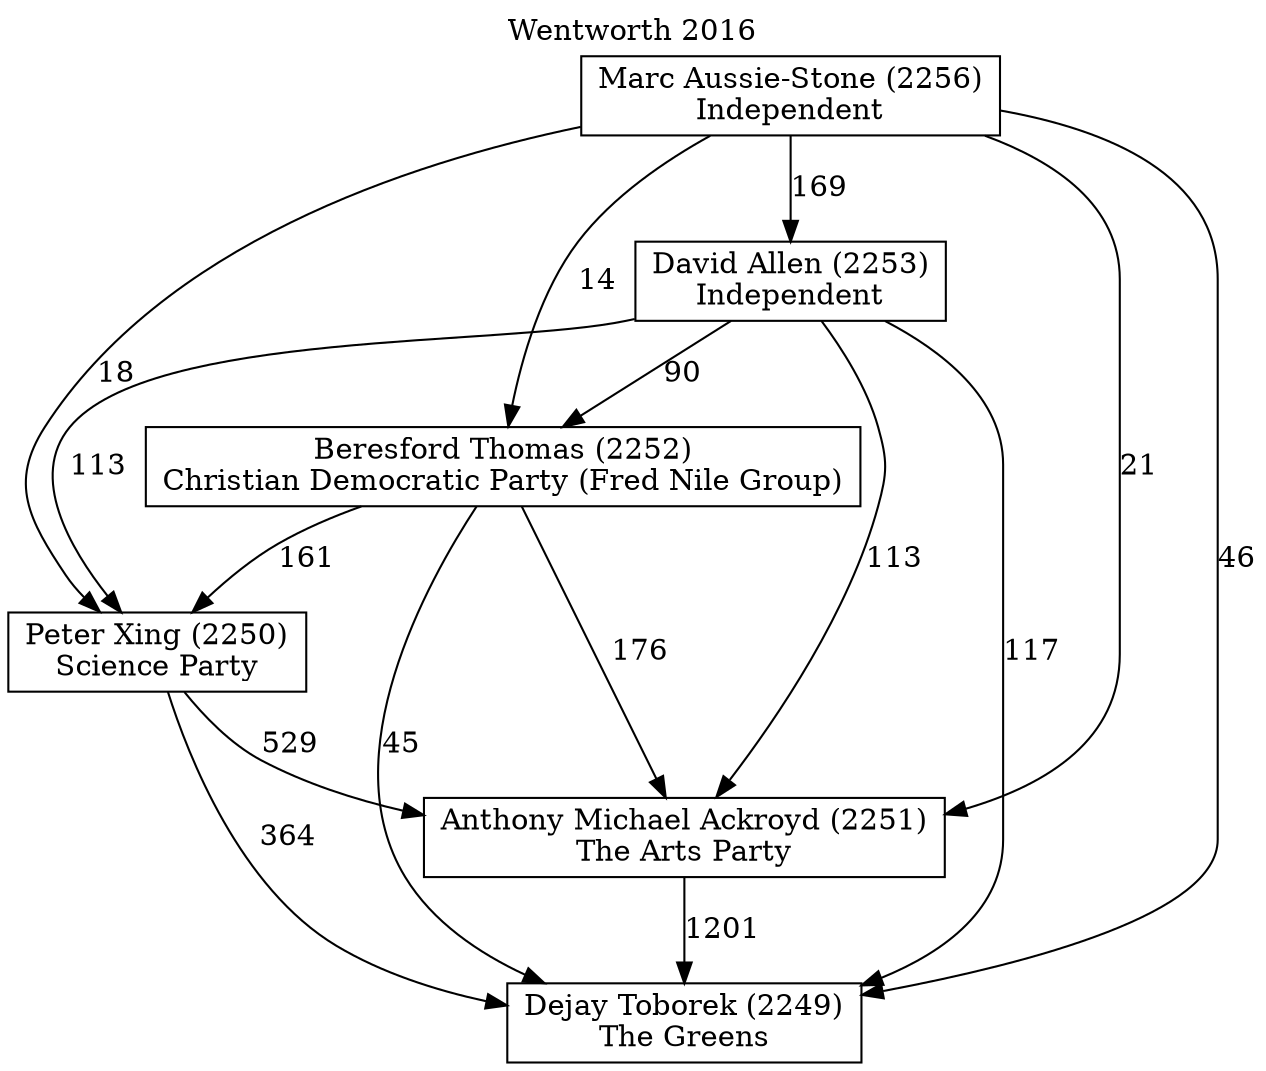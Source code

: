 // House preference flow
digraph "Dejay Toborek (2249)_Wentworth_2016" {
	graph [label="Wentworth 2016" labelloc=t mclimit=10]
	node [shape=box]
	"Peter Xing (2250)" [label="Peter Xing (2250)
Science Party"]
	"Dejay Toborek (2249)" [label="Dejay Toborek (2249)
The Greens"]
	"David Allen (2253)" [label="David Allen (2253)
Independent"]
	"Marc Aussie-Stone (2256)" [label="Marc Aussie-Stone (2256)
Independent"]
	"Anthony Michael Ackroyd (2251)" [label="Anthony Michael Ackroyd (2251)
The Arts Party"]
	"Beresford Thomas (2252)" [label="Beresford Thomas (2252)
Christian Democratic Party (Fred Nile Group)"]
	"David Allen (2253)" -> "Dejay Toborek (2249)" [label=117]
	"Peter Xing (2250)" -> "Anthony Michael Ackroyd (2251)" [label=529]
	"Marc Aussie-Stone (2256)" -> "David Allen (2253)" [label=169]
	"Marc Aussie-Stone (2256)" -> "Peter Xing (2250)" [label=18]
	"David Allen (2253)" -> "Peter Xing (2250)" [label=113]
	"Beresford Thomas (2252)" -> "Dejay Toborek (2249)" [label=45]
	"Marc Aussie-Stone (2256)" -> "Dejay Toborek (2249)" [label=46]
	"David Allen (2253)" -> "Anthony Michael Ackroyd (2251)" [label=113]
	"Marc Aussie-Stone (2256)" -> "Beresford Thomas (2252)" [label=14]
	"Beresford Thomas (2252)" -> "Peter Xing (2250)" [label=161]
	"Peter Xing (2250)" -> "Dejay Toborek (2249)" [label=364]
	"Marc Aussie-Stone (2256)" -> "Anthony Michael Ackroyd (2251)" [label=21]
	"David Allen (2253)" -> "Beresford Thomas (2252)" [label=90]
	"Beresford Thomas (2252)" -> "Anthony Michael Ackroyd (2251)" [label=176]
	"Anthony Michael Ackroyd (2251)" -> "Dejay Toborek (2249)" [label=1201]
}
